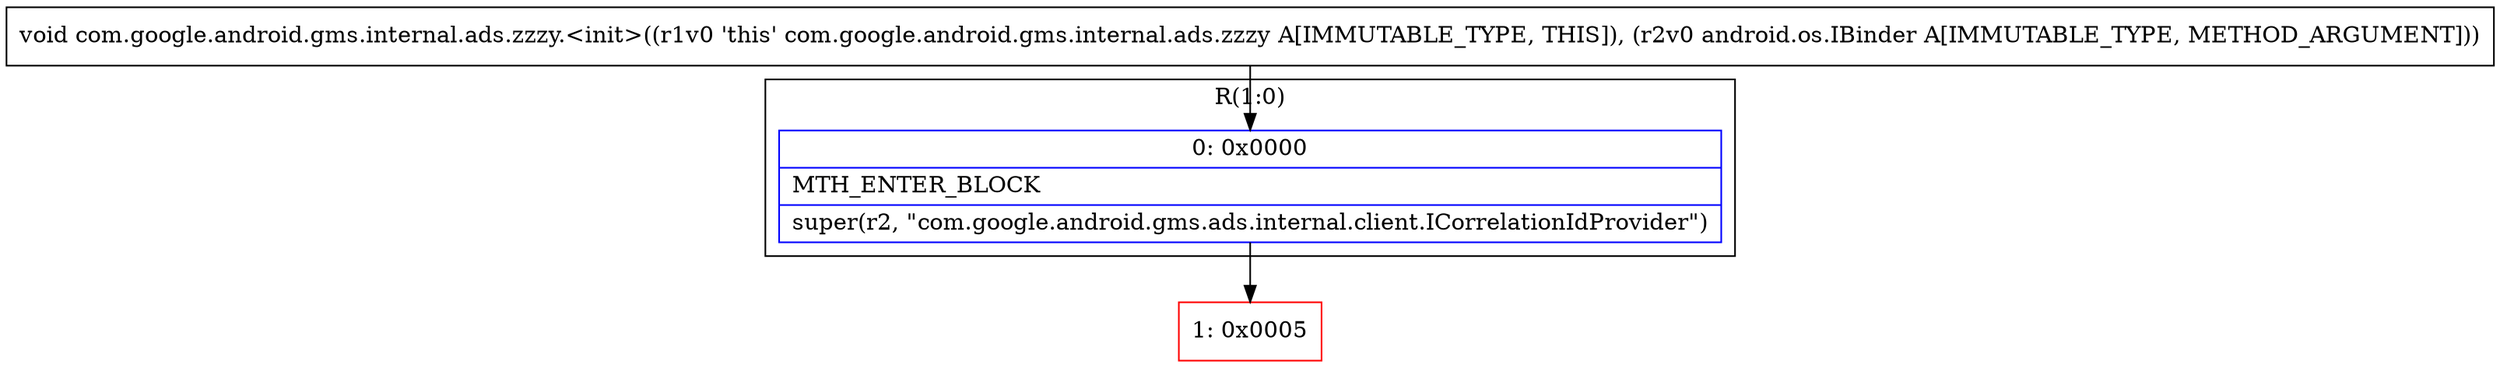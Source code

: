 digraph "CFG forcom.google.android.gms.internal.ads.zzzy.\<init\>(Landroid\/os\/IBinder;)V" {
subgraph cluster_Region_509240136 {
label = "R(1:0)";
node [shape=record,color=blue];
Node_0 [shape=record,label="{0\:\ 0x0000|MTH_ENTER_BLOCK\l|super(r2, \"com.google.android.gms.ads.internal.client.ICorrelationIdProvider\")\l}"];
}
Node_1 [shape=record,color=red,label="{1\:\ 0x0005}"];
MethodNode[shape=record,label="{void com.google.android.gms.internal.ads.zzzy.\<init\>((r1v0 'this' com.google.android.gms.internal.ads.zzzy A[IMMUTABLE_TYPE, THIS]), (r2v0 android.os.IBinder A[IMMUTABLE_TYPE, METHOD_ARGUMENT])) }"];
MethodNode -> Node_0;
Node_0 -> Node_1;
}

